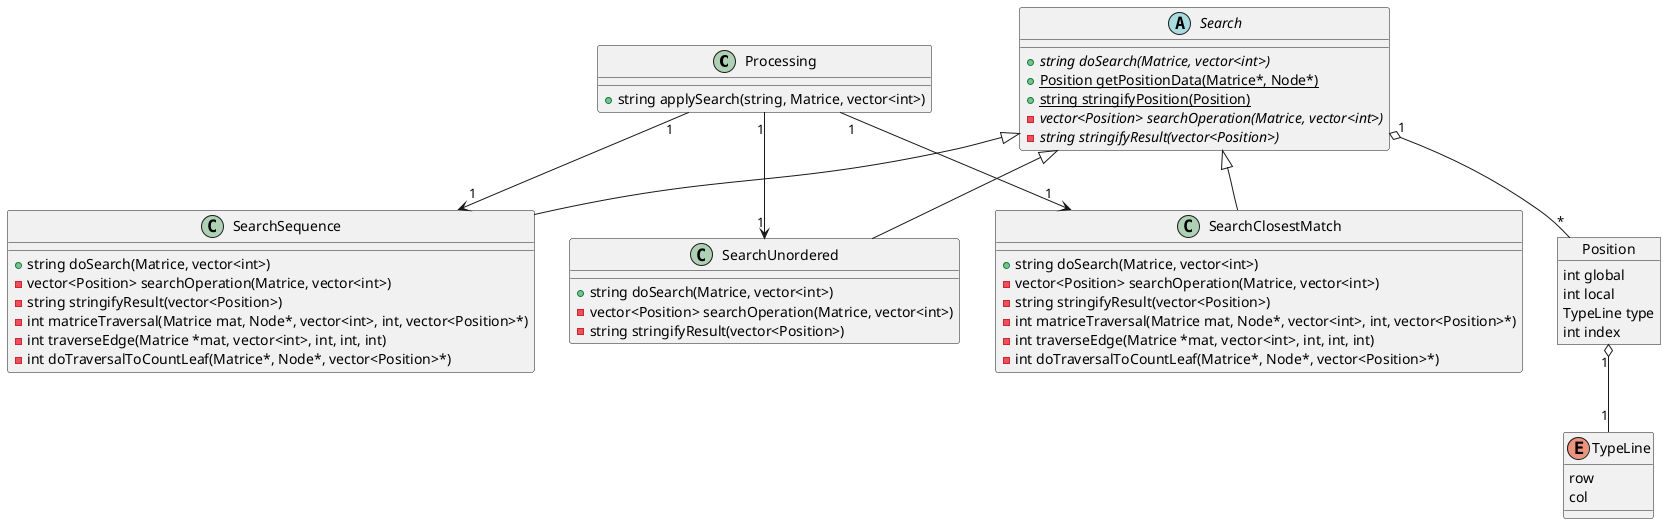 @startuml

class Processing {
    +string applySearch(string, Matrice, vector<int>)
}

class SearchSequence {
    +string doSearch(Matrice, vector<int>)
    -vector<Position> searchOperation(Matrice, vector<int>)
    -string stringifyResult(vector<Position>)
    -int matriceTraversal(Matrice mat, Node*, vector<int>, int, vector<Position>*)
    -int traverseEdge(Matrice *mat, vector<int>, int, int, int)
    -int doTraversalToCountLeaf(Matrice*, Node*, vector<Position>*)
}

class SearchUnordered {
    +string doSearch(Matrice, vector<int>)
    -vector<Position> searchOperation(Matrice, vector<int>)
    -string stringifyResult(vector<Position>)
}

class SearchClosestMatch {
    +string doSearch(Matrice, vector<int>)
    -vector<Position> searchOperation(Matrice, vector<int>)
    -string stringifyResult(vector<Position>)
    -int matriceTraversal(Matrice mat, Node*, vector<int>, int, vector<Position>*)
    -int traverseEdge(Matrice *mat, vector<int>, int, int, int)
    -int doTraversalToCountLeaf(Matrice*, Node*, vector<Position>*)
}

enum TypeLine {
    row
    col
}

object Position {
    int global
    int local
    TypeLine type
    int index
}

abstract class Search {
    +{abstract} string doSearch(Matrice, vector<int>)
    +{static} Position getPositionData(Matrice*, Node*)
    +{static} string stringifyPosition(Position)
    -{abstract} vector<Position> searchOperation(Matrice, vector<int>)
    -{abstract} string stringifyResult(vector<Position>)
}

Search "1" o-- "*" Position
Position "1" o-- "1" TypeLine

Processing "1" --> "1" SearchSequence
Processing "1" --> "1" SearchUnordered
Processing "1" --> "1" SearchClosestMatch

Search <|-- SearchSequence
Search <|-- SearchUnordered
Search <|-- SearchClosestMatch

@enduml
